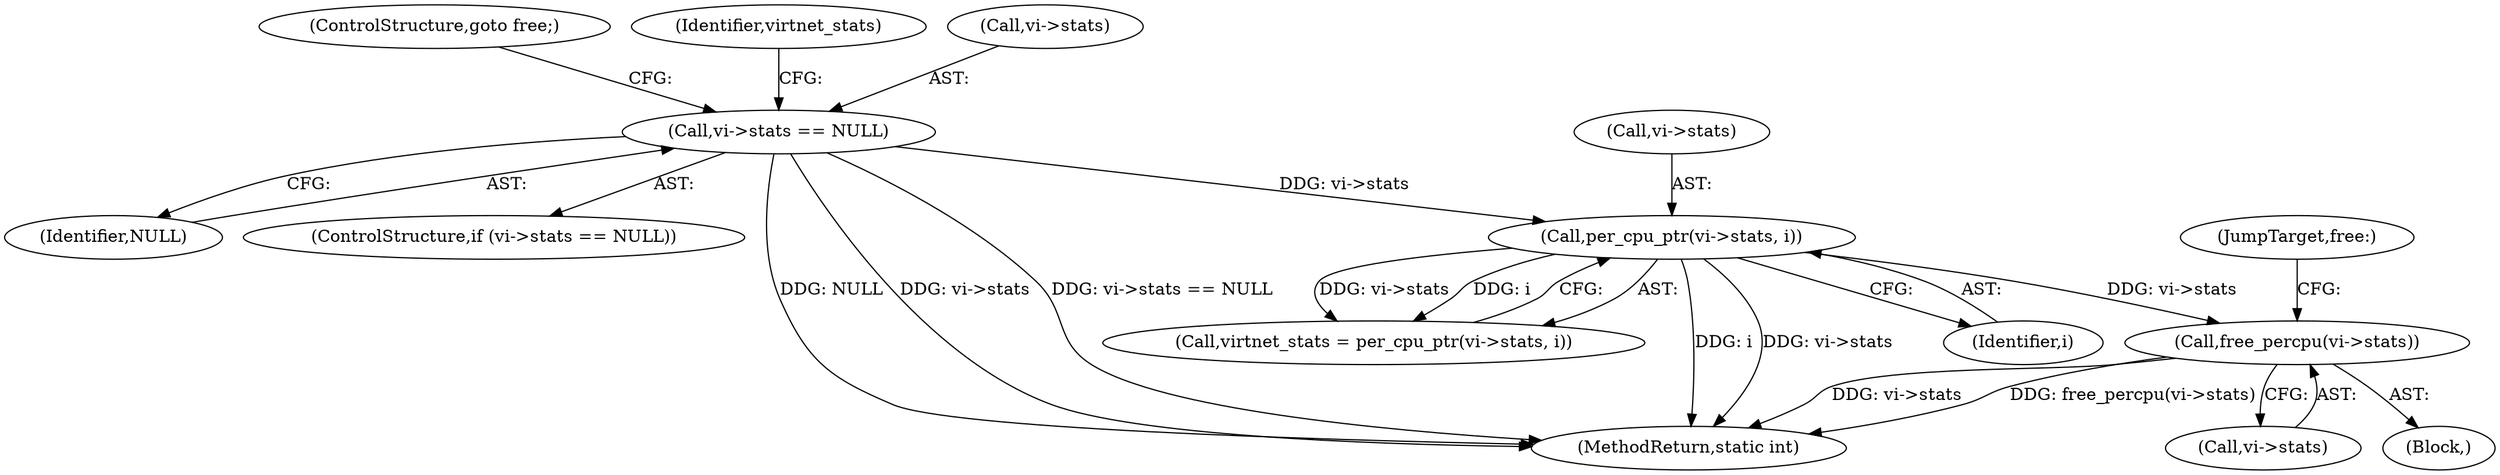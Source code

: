 digraph "0_linux_48900cb6af4282fa0fb6ff4d72a81aa3dadb5c39@API" {
"1000629" [label="(Call,free_percpu(vi->stats))"];
"1000357" [label="(Call,per_cpu_ptr(vi->stats, i))"];
"1000347" [label="(Call,vi->stats == NULL)"];
"1000629" [label="(Call,free_percpu(vi->stats))"];
"1000633" [label="(JumpTarget,free:)"];
"1000352" [label="(ControlStructure,goto free;)"];
"1000361" [label="(Identifier,i)"];
"1000351" [label="(Identifier,NULL)"];
"1000347" [label="(Call,vi->stats == NULL)"];
"1000357" [label="(Call,per_cpu_ptr(vi->stats, i))"];
"1000630" [label="(Call,vi->stats)"];
"1000355" [label="(Call,virtnet_stats = per_cpu_ptr(vi->stats, i))"];
"1000356" [label="(Identifier,virtnet_stats)"];
"1000348" [label="(Call,vi->stats)"];
"1000118" [label="(Block,)"];
"1000346" [label="(ControlStructure,if (vi->stats == NULL))"];
"1000638" [label="(MethodReturn,static int)"];
"1000358" [label="(Call,vi->stats)"];
"1000629" -> "1000118"  [label="AST: "];
"1000629" -> "1000630"  [label="CFG: "];
"1000630" -> "1000629"  [label="AST: "];
"1000633" -> "1000629"  [label="CFG: "];
"1000629" -> "1000638"  [label="DDG: vi->stats"];
"1000629" -> "1000638"  [label="DDG: free_percpu(vi->stats)"];
"1000357" -> "1000629"  [label="DDG: vi->stats"];
"1000357" -> "1000355"  [label="AST: "];
"1000357" -> "1000361"  [label="CFG: "];
"1000358" -> "1000357"  [label="AST: "];
"1000361" -> "1000357"  [label="AST: "];
"1000355" -> "1000357"  [label="CFG: "];
"1000357" -> "1000638"  [label="DDG: i"];
"1000357" -> "1000638"  [label="DDG: vi->stats"];
"1000357" -> "1000355"  [label="DDG: vi->stats"];
"1000357" -> "1000355"  [label="DDG: i"];
"1000347" -> "1000357"  [label="DDG: vi->stats"];
"1000347" -> "1000346"  [label="AST: "];
"1000347" -> "1000351"  [label="CFG: "];
"1000348" -> "1000347"  [label="AST: "];
"1000351" -> "1000347"  [label="AST: "];
"1000352" -> "1000347"  [label="CFG: "];
"1000356" -> "1000347"  [label="CFG: "];
"1000347" -> "1000638"  [label="DDG: NULL"];
"1000347" -> "1000638"  [label="DDG: vi->stats"];
"1000347" -> "1000638"  [label="DDG: vi->stats == NULL"];
}
